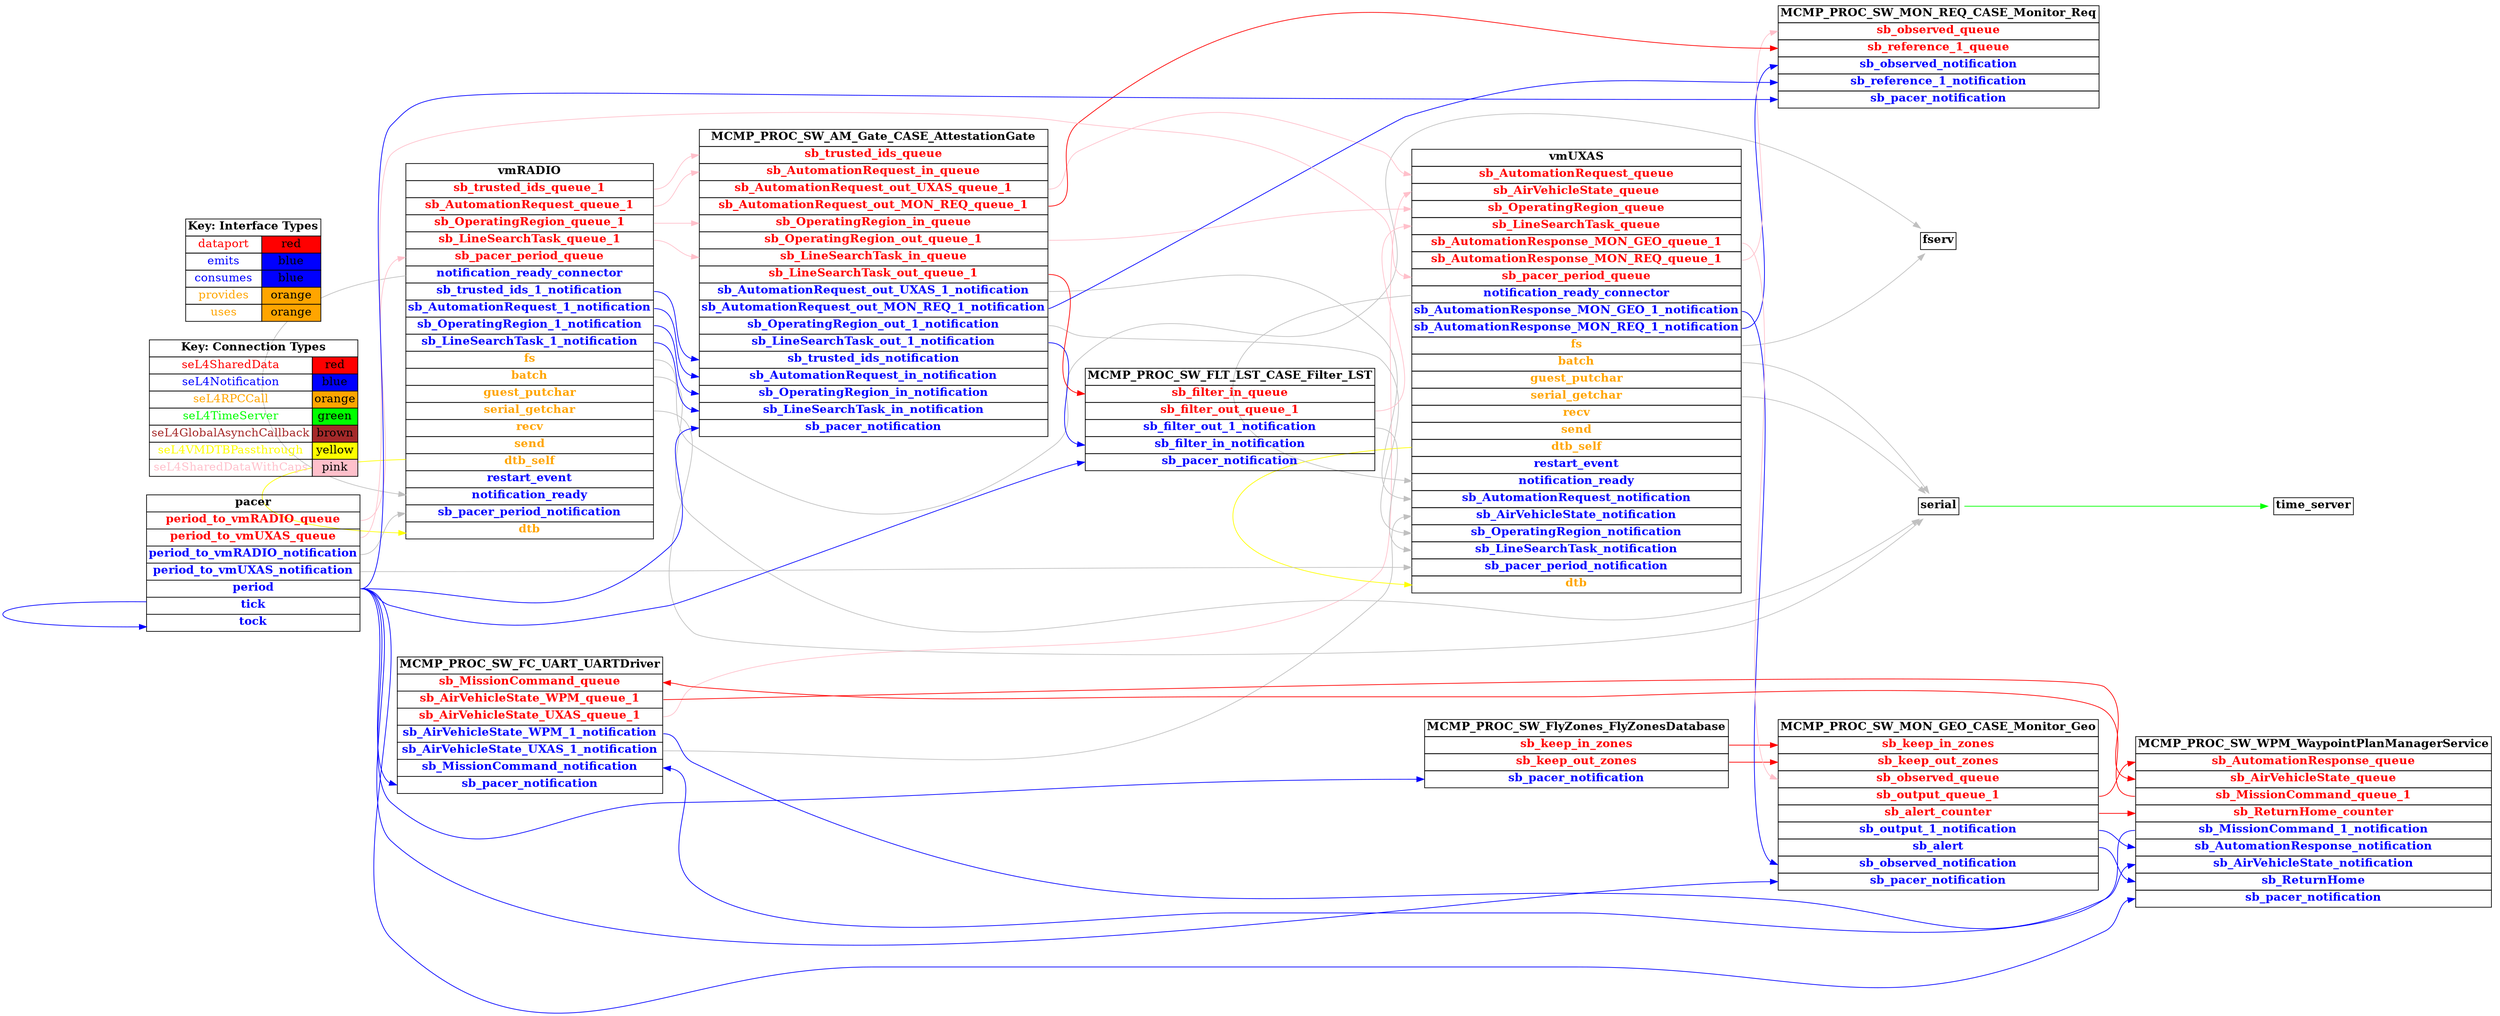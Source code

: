 digraph g {
graph [
  overlap = false,
  rankdir = "LR"
];
node [
  fontsize = "16",
  shape = "ellipse"
];
edge [
];

MCMP_PROC_SW_FC_UART_UARTDriver [
  label=<
    <TABLE BORDER="0" CELLBORDER="1" CELLSPACING="0">
      <TR><TD><B>MCMP_PROC_SW_FC_UART_UARTDriver</B></TD></TR>
      <TR><TD PORT="sb_MissionCommand_queue"><FONT COLOR="red"><B>sb_MissionCommand_queue</B></FONT></TD></TR>
      <TR><TD PORT="sb_AirVehicleState_WPM_queue_1"><FONT COLOR="red"><B>sb_AirVehicleState_WPM_queue_1</B></FONT></TD></TR>
      <TR><TD PORT="sb_AirVehicleState_UXAS_queue_1"><FONT COLOR="red"><B>sb_AirVehicleState_UXAS_queue_1</B></FONT></TD></TR>
      <TR><TD PORT="sb_AirVehicleState_WPM_1_notification"><FONT COLOR="blue"><B>sb_AirVehicleState_WPM_1_notification</B></FONT></TD></TR>
      <TR><TD PORT="sb_AirVehicleState_UXAS_1_notification"><FONT COLOR="blue"><B>sb_AirVehicleState_UXAS_1_notification</B></FONT></TD></TR>
      <TR><TD PORT="sb_MissionCommand_notification"><FONT COLOR="blue"><B>sb_MissionCommand_notification</B></FONT></TD></TR>
      <TR><TD PORT="sb_pacer_notification"><FONT COLOR="blue"><B>sb_pacer_notification</B></FONT></TD></TR>"
    </TABLE>
  >
  shape=plaintext
];

vmRADIO [
  label=<
    <TABLE BORDER="0" CELLBORDER="1" CELLSPACING="0">
      <TR><TD><B>vmRADIO</B></TD></TR>
      <TR><TD PORT="sb_trusted_ids_queue_1"><FONT COLOR="red"><B>sb_trusted_ids_queue_1</B></FONT></TD></TR>
      <TR><TD PORT="sb_AutomationRequest_queue_1"><FONT COLOR="red"><B>sb_AutomationRequest_queue_1</B></FONT></TD></TR>
      <TR><TD PORT="sb_OperatingRegion_queue_1"><FONT COLOR="red"><B>sb_OperatingRegion_queue_1</B></FONT></TD></TR>
      <TR><TD PORT="sb_LineSearchTask_queue_1"><FONT COLOR="red"><B>sb_LineSearchTask_queue_1</B></FONT></TD></TR>
      <TR><TD PORT="sb_pacer_period_queue"><FONT COLOR="red"><B>sb_pacer_period_queue</B></FONT></TD></TR>
      <TR><TD PORT="notification_ready_connector"><FONT COLOR="blue"><B>notification_ready_connector</B></FONT></TD></TR>
      <TR><TD PORT="sb_trusted_ids_1_notification"><FONT COLOR="blue"><B>sb_trusted_ids_1_notification</B></FONT></TD></TR>
      <TR><TD PORT="sb_AutomationRequest_1_notification"><FONT COLOR="blue"><B>sb_AutomationRequest_1_notification</B></FONT></TD></TR>
      <TR><TD PORT="sb_OperatingRegion_1_notification"><FONT COLOR="blue"><B>sb_OperatingRegion_1_notification</B></FONT></TD></TR>
      <TR><TD PORT="sb_LineSearchTask_1_notification"><FONT COLOR="blue"><B>sb_LineSearchTask_1_notification</B></FONT></TD></TR>
      <TR><TD PORT="fs"><FONT COLOR="orange"><B>fs</B></FONT></TD></TR>
      <TR><TD PORT="batch"><FONT COLOR="orange"><B>batch</B></FONT></TD></TR>
      <TR><TD PORT="guest_putchar"><FONT COLOR="orange"><B>guest_putchar</B></FONT></TD></TR>
      <TR><TD PORT="serial_getchar"><FONT COLOR="orange"><B>serial_getchar</B></FONT></TD></TR>
      <TR><TD PORT="recv"><FONT COLOR="orange"><B>recv</B></FONT></TD></TR>
      <TR><TD PORT="send"><FONT COLOR="orange"><B>send</B></FONT></TD></TR>
      <TR><TD PORT="dtb_self"><FONT COLOR="orange"><B>dtb_self</B></FONT></TD></TR>
      <TR><TD PORT="restart_event"><FONT COLOR="blue"><B>restart_event</B></FONT></TD></TR>
      <TR><TD PORT="notification_ready"><FONT COLOR="blue"><B>notification_ready</B></FONT></TD></TR>
      <TR><TD PORT="sb_pacer_period_notification"><FONT COLOR="blue"><B>sb_pacer_period_notification</B></FONT></TD></TR>
      <TR><TD PORT="dtb"><FONT COLOR="orange"><B>dtb</B></FONT></TD></TR>"
    </TABLE>
  >
  shape=plaintext
];

fserv [
  label=<
    <TABLE BORDER="0" CELLBORDER="1" CELLSPACING="0">
      <TR><TD><B>fserv</B></TD></TR>"
    </TABLE>
  >
  shape=plaintext
];

serial [
  label=<
    <TABLE BORDER="0" CELLBORDER="1" CELLSPACING="0">
      <TR><TD><B>serial</B></TD></TR>"
    </TABLE>
  >
  shape=plaintext
];

time_server [
  label=<
    <TABLE BORDER="0" CELLBORDER="1" CELLSPACING="0">
      <TR><TD><B>time_server</B></TD></TR>"
    </TABLE>
  >
  shape=plaintext
];

MCMP_PROC_SW_FlyZones_FlyZonesDatabase [
  label=<
    <TABLE BORDER="0" CELLBORDER="1" CELLSPACING="0">
      <TR><TD><B>MCMP_PROC_SW_FlyZones_FlyZonesDatabase</B></TD></TR>
      <TR><TD PORT="sb_keep_in_zones"><FONT COLOR="red"><B>sb_keep_in_zones</B></FONT></TD></TR>
      <TR><TD PORT="sb_keep_out_zones"><FONT COLOR="red"><B>sb_keep_out_zones</B></FONT></TD></TR>
      <TR><TD PORT="sb_pacer_notification"><FONT COLOR="blue"><B>sb_pacer_notification</B></FONT></TD></TR>"
    </TABLE>
  >
  shape=plaintext
];

vmUXAS [
  label=<
    <TABLE BORDER="0" CELLBORDER="1" CELLSPACING="0">
      <TR><TD><B>vmUXAS</B></TD></TR>
      <TR><TD PORT="sb_AutomationRequest_queue"><FONT COLOR="red"><B>sb_AutomationRequest_queue</B></FONT></TD></TR>
      <TR><TD PORT="sb_AirVehicleState_queue"><FONT COLOR="red"><B>sb_AirVehicleState_queue</B></FONT></TD></TR>
      <TR><TD PORT="sb_OperatingRegion_queue"><FONT COLOR="red"><B>sb_OperatingRegion_queue</B></FONT></TD></TR>
      <TR><TD PORT="sb_LineSearchTask_queue"><FONT COLOR="red"><B>sb_LineSearchTask_queue</B></FONT></TD></TR>
      <TR><TD PORT="sb_AutomationResponse_MON_GEO_queue_1"><FONT COLOR="red"><B>sb_AutomationResponse_MON_GEO_queue_1</B></FONT></TD></TR>
      <TR><TD PORT="sb_AutomationResponse_MON_REQ_queue_1"><FONT COLOR="red"><B>sb_AutomationResponse_MON_REQ_queue_1</B></FONT></TD></TR>
      <TR><TD PORT="sb_pacer_period_queue"><FONT COLOR="red"><B>sb_pacer_period_queue</B></FONT></TD></TR>
      <TR><TD PORT="notification_ready_connector"><FONT COLOR="blue"><B>notification_ready_connector</B></FONT></TD></TR>
      <TR><TD PORT="sb_AutomationResponse_MON_GEO_1_notification"><FONT COLOR="blue"><B>sb_AutomationResponse_MON_GEO_1_notification</B></FONT></TD></TR>
      <TR><TD PORT="sb_AutomationResponse_MON_REQ_1_notification"><FONT COLOR="blue"><B>sb_AutomationResponse_MON_REQ_1_notification</B></FONT></TD></TR>
      <TR><TD PORT="fs"><FONT COLOR="orange"><B>fs</B></FONT></TD></TR>
      <TR><TD PORT="batch"><FONT COLOR="orange"><B>batch</B></FONT></TD></TR>
      <TR><TD PORT="guest_putchar"><FONT COLOR="orange"><B>guest_putchar</B></FONT></TD></TR>
      <TR><TD PORT="serial_getchar"><FONT COLOR="orange"><B>serial_getchar</B></FONT></TD></TR>
      <TR><TD PORT="recv"><FONT COLOR="orange"><B>recv</B></FONT></TD></TR>
      <TR><TD PORT="send"><FONT COLOR="orange"><B>send</B></FONT></TD></TR>
      <TR><TD PORT="dtb_self"><FONT COLOR="orange"><B>dtb_self</B></FONT></TD></TR>
      <TR><TD PORT="restart_event"><FONT COLOR="blue"><B>restart_event</B></FONT></TD></TR>
      <TR><TD PORT="notification_ready"><FONT COLOR="blue"><B>notification_ready</B></FONT></TD></TR>
      <TR><TD PORT="sb_AutomationRequest_notification"><FONT COLOR="blue"><B>sb_AutomationRequest_notification</B></FONT></TD></TR>
      <TR><TD PORT="sb_AirVehicleState_notification"><FONT COLOR="blue"><B>sb_AirVehicleState_notification</B></FONT></TD></TR>
      <TR><TD PORT="sb_OperatingRegion_notification"><FONT COLOR="blue"><B>sb_OperatingRegion_notification</B></FONT></TD></TR>
      <TR><TD PORT="sb_LineSearchTask_notification"><FONT COLOR="blue"><B>sb_LineSearchTask_notification</B></FONT></TD></TR>
      <TR><TD PORT="sb_pacer_period_notification"><FONT COLOR="blue"><B>sb_pacer_period_notification</B></FONT></TD></TR>
      <TR><TD PORT="dtb"><FONT COLOR="orange"><B>dtb</B></FONT></TD></TR>"
    </TABLE>
  >
  shape=plaintext
];

MCMP_PROC_SW_WPM_WaypointPlanManagerService [
  label=<
    <TABLE BORDER="0" CELLBORDER="1" CELLSPACING="0">
      <TR><TD><B>MCMP_PROC_SW_WPM_WaypointPlanManagerService</B></TD></TR>
      <TR><TD PORT="sb_AutomationResponse_queue"><FONT COLOR="red"><B>sb_AutomationResponse_queue</B></FONT></TD></TR>
      <TR><TD PORT="sb_AirVehicleState_queue"><FONT COLOR="red"><B>sb_AirVehicleState_queue</B></FONT></TD></TR>
      <TR><TD PORT="sb_MissionCommand_queue_1"><FONT COLOR="red"><B>sb_MissionCommand_queue_1</B></FONT></TD></TR>
      <TR><TD PORT="sb_ReturnHome_counter"><FONT COLOR="red"><B>sb_ReturnHome_counter</B></FONT></TD></TR>
      <TR><TD PORT="sb_MissionCommand_1_notification"><FONT COLOR="blue"><B>sb_MissionCommand_1_notification</B></FONT></TD></TR>
      <TR><TD PORT="sb_AutomationResponse_notification"><FONT COLOR="blue"><B>sb_AutomationResponse_notification</B></FONT></TD></TR>
      <TR><TD PORT="sb_AirVehicleState_notification"><FONT COLOR="blue"><B>sb_AirVehicleState_notification</B></FONT></TD></TR>
      <TR><TD PORT="sb_ReturnHome"><FONT COLOR="blue"><B>sb_ReturnHome</B></FONT></TD></TR>
      <TR><TD PORT="sb_pacer_notification"><FONT COLOR="blue"><B>sb_pacer_notification</B></FONT></TD></TR>"
    </TABLE>
  >
  shape=plaintext
];

MCMP_PROC_SW_AM_Gate_CASE_AttestationGate [
  label=<
    <TABLE BORDER="0" CELLBORDER="1" CELLSPACING="0">
      <TR><TD><B>MCMP_PROC_SW_AM_Gate_CASE_AttestationGate</B></TD></TR>
      <TR><TD PORT="sb_trusted_ids_queue"><FONT COLOR="red"><B>sb_trusted_ids_queue</B></FONT></TD></TR>
      <TR><TD PORT="sb_AutomationRequest_in_queue"><FONT COLOR="red"><B>sb_AutomationRequest_in_queue</B></FONT></TD></TR>
      <TR><TD PORT="sb_AutomationRequest_out_UXAS_queue_1"><FONT COLOR="red"><B>sb_AutomationRequest_out_UXAS_queue_1</B></FONT></TD></TR>
      <TR><TD PORT="sb_AutomationRequest_out_MON_REQ_queue_1"><FONT COLOR="red"><B>sb_AutomationRequest_out_MON_REQ_queue_1</B></FONT></TD></TR>
      <TR><TD PORT="sb_OperatingRegion_in_queue"><FONT COLOR="red"><B>sb_OperatingRegion_in_queue</B></FONT></TD></TR>
      <TR><TD PORT="sb_OperatingRegion_out_queue_1"><FONT COLOR="red"><B>sb_OperatingRegion_out_queue_1</B></FONT></TD></TR>
      <TR><TD PORT="sb_LineSearchTask_in_queue"><FONT COLOR="red"><B>sb_LineSearchTask_in_queue</B></FONT></TD></TR>
      <TR><TD PORT="sb_LineSearchTask_out_queue_1"><FONT COLOR="red"><B>sb_LineSearchTask_out_queue_1</B></FONT></TD></TR>
      <TR><TD PORT="sb_AutomationRequest_out_UXAS_1_notification"><FONT COLOR="blue"><B>sb_AutomationRequest_out_UXAS_1_notification</B></FONT></TD></TR>
      <TR><TD PORT="sb_AutomationRequest_out_MON_REQ_1_notification"><FONT COLOR="blue"><B>sb_AutomationRequest_out_MON_REQ_1_notification</B></FONT></TD></TR>
      <TR><TD PORT="sb_OperatingRegion_out_1_notification"><FONT COLOR="blue"><B>sb_OperatingRegion_out_1_notification</B></FONT></TD></TR>
      <TR><TD PORT="sb_LineSearchTask_out_1_notification"><FONT COLOR="blue"><B>sb_LineSearchTask_out_1_notification</B></FONT></TD></TR>
      <TR><TD PORT="sb_trusted_ids_notification"><FONT COLOR="blue"><B>sb_trusted_ids_notification</B></FONT></TD></TR>
      <TR><TD PORT="sb_AutomationRequest_in_notification"><FONT COLOR="blue"><B>sb_AutomationRequest_in_notification</B></FONT></TD></TR>
      <TR><TD PORT="sb_OperatingRegion_in_notification"><FONT COLOR="blue"><B>sb_OperatingRegion_in_notification</B></FONT></TD></TR>
      <TR><TD PORT="sb_LineSearchTask_in_notification"><FONT COLOR="blue"><B>sb_LineSearchTask_in_notification</B></FONT></TD></TR>
      <TR><TD PORT="sb_pacer_notification"><FONT COLOR="blue"><B>sb_pacer_notification</B></FONT></TD></TR>"
    </TABLE>
  >
  shape=plaintext
];

MCMP_PROC_SW_FLT_LST_CASE_Filter_LST [
  label=<
    <TABLE BORDER="0" CELLBORDER="1" CELLSPACING="0">
      <TR><TD><B>MCMP_PROC_SW_FLT_LST_CASE_Filter_LST</B></TD></TR>
      <TR><TD PORT="sb_filter_in_queue"><FONT COLOR="red"><B>sb_filter_in_queue</B></FONT></TD></TR>
      <TR><TD PORT="sb_filter_out_queue_1"><FONT COLOR="red"><B>sb_filter_out_queue_1</B></FONT></TD></TR>
      <TR><TD PORT="sb_filter_out_1_notification"><FONT COLOR="blue"><B>sb_filter_out_1_notification</B></FONT></TD></TR>
      <TR><TD PORT="sb_filter_in_notification"><FONT COLOR="blue"><B>sb_filter_in_notification</B></FONT></TD></TR>
      <TR><TD PORT="sb_pacer_notification"><FONT COLOR="blue"><B>sb_pacer_notification</B></FONT></TD></TR>"
    </TABLE>
  >
  shape=plaintext
];

MCMP_PROC_SW_MON_REQ_CASE_Monitor_Req [
  label=<
    <TABLE BORDER="0" CELLBORDER="1" CELLSPACING="0">
      <TR><TD><B>MCMP_PROC_SW_MON_REQ_CASE_Monitor_Req</B></TD></TR>
      <TR><TD PORT="sb_observed_queue"><FONT COLOR="red"><B>sb_observed_queue</B></FONT></TD></TR>
      <TR><TD PORT="sb_reference_1_queue"><FONT COLOR="red"><B>sb_reference_1_queue</B></FONT></TD></TR>
      <TR><TD PORT="sb_observed_notification"><FONT COLOR="blue"><B>sb_observed_notification</B></FONT></TD></TR>
      <TR><TD PORT="sb_reference_1_notification"><FONT COLOR="blue"><B>sb_reference_1_notification</B></FONT></TD></TR>
      <TR><TD PORT="sb_pacer_notification"><FONT COLOR="blue"><B>sb_pacer_notification</B></FONT></TD></TR>"
    </TABLE>
  >
  shape=plaintext
];

MCMP_PROC_SW_MON_GEO_CASE_Monitor_Geo [
  label=<
    <TABLE BORDER="0" CELLBORDER="1" CELLSPACING="0">
      <TR><TD><B>MCMP_PROC_SW_MON_GEO_CASE_Monitor_Geo</B></TD></TR>
      <TR><TD PORT="sb_keep_in_zones"><FONT COLOR="red"><B>sb_keep_in_zones</B></FONT></TD></TR>
      <TR><TD PORT="sb_keep_out_zones"><FONT COLOR="red"><B>sb_keep_out_zones</B></FONT></TD></TR>
      <TR><TD PORT="sb_observed_queue"><FONT COLOR="red"><B>sb_observed_queue</B></FONT></TD></TR>
      <TR><TD PORT="sb_output_queue_1"><FONT COLOR="red"><B>sb_output_queue_1</B></FONT></TD></TR>
      <TR><TD PORT="sb_alert_counter"><FONT COLOR="red"><B>sb_alert_counter</B></FONT></TD></TR>
      <TR><TD PORT="sb_output_1_notification"><FONT COLOR="blue"><B>sb_output_1_notification</B></FONT></TD></TR>
      <TR><TD PORT="sb_alert"><FONT COLOR="blue"><B>sb_alert</B></FONT></TD></TR>
      <TR><TD PORT="sb_observed_notification"><FONT COLOR="blue"><B>sb_observed_notification</B></FONT></TD></TR>
      <TR><TD PORT="sb_pacer_notification"><FONT COLOR="blue"><B>sb_pacer_notification</B></FONT></TD></TR>"
    </TABLE>
  >
  shape=plaintext
];

pacer [
  label=<
    <TABLE BORDER="0" CELLBORDER="1" CELLSPACING="0">
      <TR><TD><B>pacer</B></TD></TR>
      <TR><TD PORT="period_to_vmRADIO_queue"><FONT COLOR="red"><B>period_to_vmRADIO_queue</B></FONT></TD></TR>
      <TR><TD PORT="period_to_vmUXAS_queue"><FONT COLOR="red"><B>period_to_vmUXAS_queue</B></FONT></TD></TR>
      <TR><TD PORT="period_to_vmRADIO_notification"><FONT COLOR="blue"><B>period_to_vmRADIO_notification</B></FONT></TD></TR>
      <TR><TD PORT="period_to_vmUXAS_notification"><FONT COLOR="blue"><B>period_to_vmUXAS_notification</B></FONT></TD></TR>
      <TR><TD PORT="period"><FONT COLOR="blue"><B>period</B></FONT></TD></TR>
      <TR><TD PORT="tick"><FONT COLOR="blue"><B>tick</B></FONT></TD></TR>
      <TR><TD PORT="tock"><FONT COLOR="blue"><B>tock</B></FONT></TD></TR>"
    </TABLE>
  >
  shape=plaintext
];

connectiontypekey [
  label=<
   <TABLE BORDER="0" CELLBORDER="1" CELLSPACING="0">
     <TR><TD COLSPAN="2"><B>Key: Connection Types</B></TD></TR>
     <TR><TD><FONT COLOR="red">seL4SharedData</FONT></TD><TD BGCOLOR="red">red</TD></TR>
     <TR><TD><FONT COLOR="blue">seL4Notification</FONT></TD><TD BGCOLOR="blue">blue</TD></TR>
     <TR><TD><FONT COLOR="orange">seL4RPCCall</FONT></TD><TD BGCOLOR="orange">orange</TD></TR>
     <TR><TD><FONT COLOR="green">seL4TimeServer</FONT></TD><TD BGCOLOR="green">green</TD></TR>
     <TR><TD><FONT COLOR="brown">seL4GlobalAsynchCallback</FONT></TD><TD BGCOLOR="brown">brown</TD></TR>
     <TR><TD><FONT COLOR="yellow">seL4VMDTBPassthrough</FONT></TD><TD BGCOLOR="yellow">yellow</TD></TR>
     <TR><TD><FONT COLOR="pink">seL4SharedDataWithCaps</FONT></TD><TD BGCOLOR="pink">pink</TD></TR>
   </TABLE>
  >
  shape=plaintext
];

interfacetypekey [
  label=<
   <TABLE BORDER="0" CELLBORDER="1" CELLSPACING="0">
     <TR><TD COLSPAN="2"><B>Key: Interface Types</B></TD></TR>
     <TR><TD><FONT COLOR="red">dataport</FONT></TD><TD BGCOLOR="red">red</TD></TR>
     <TR><TD><FONT COLOR="blue">emits</FONT></TD><TD BGCOLOR="blue">blue</TD></TR>
     <TR><TD><FONT COLOR="blue">consumes</FONT></TD><TD BGCOLOR="blue">blue</TD></TR>
     <TR><TD><FONT COLOR="orange">provides</FONT></TD><TD BGCOLOR="orange">orange</TD></TR>
     <TR><TD><FONT COLOR="orange">uses</FONT></TD><TD BGCOLOR="orange">orange</TD></TR>
   </TABLE>
  >
  shape=plaintext
];

"vmRADIO":dtb_self -> "vmRADIO":dtb [
  color="yellow"
  //label = "seL4VMDTBPassthrough"
  id = conn1

];

"vmRADIO":fs -> "fserv":fs_ctrl [
  color="grey"
  //label = "seL4RPCDataport"
  id = fsvmRADIO

];

"vmRADIO":notification_ready_connector -> "vmRADIO":notification_ready [
  color="grey"
  //label = "seL4GlobalAsynch"
  id = notify_ready_vmRADIO

];

"serial":timeout -> "time_server":the_timer [
  color="green"
  //label = "seL4TimeServer"
  id = serialserver_timer

];

"vmRADIO":batch -> "serial":processed_batch [
  color="grey"
  //label = "seL4SerialServer"
  id = serial_vmRADIO

];

"vmRADIO":serial_getchar -> "serial":getchar [
  color="grey"
  //label = "seL4SerialServer"
  id = serial_input_vmRADIO

];

"vmUXAS":dtb_self -> "vmUXAS":dtb [
  color="yellow"
  //label = "seL4VMDTBPassthrough"
  id = conn2

];

"vmUXAS":fs -> "fserv":fs_ctrl [
  color="grey"
  //label = "seL4RPCDataport"
  id = fsvmUXAS

];

"vmUXAS":notification_ready_connector -> "vmUXAS":notification_ready [
  color="grey"
  //label = "seL4GlobalAsynch"
  id = notify_ready_vmUXAS

];

"vmUXAS":batch -> "serial":processed_batch [
  color="grey"
  //label = "seL4SerialServer"
  id = serial_vmUXAS

];

"vmUXAS":serial_getchar -> "serial":getchar [
  color="grey"
  //label = "seL4SerialServer"
  id = serial_input_vmUXAS

];

"MCMP_PROC_SW_FC_UART_UARTDriver":sb_AirVehicleState_WPM_1_notification -> "MCMP_PROC_SW_WPM_WaypointPlanManagerService":sb_AirVehicleState_notification [
  color="blue"
  //label = "seL4Notification"
  id = conn3

];

"MCMP_PROC_SW_FC_UART_UARTDriver":sb_AirVehicleState_WPM_queue_1 -> "MCMP_PROC_SW_WPM_WaypointPlanManagerService":sb_AirVehicleState_queue [
  color="red"
  //label = "seL4SharedData"
  id = conn4

];

"MCMP_PROC_SW_FC_UART_UARTDriver":sb_AirVehicleState_UXAS_1_notification -> "vmUXAS":sb_AirVehicleState_notification [
  color="grey"
  //label = "seL4GlobalAsynch"
  id = conn5

];

"MCMP_PROC_SW_FC_UART_UARTDriver":sb_AirVehicleState_UXAS_queue_1 -> "vmUXAS":sb_AirVehicleState_queue [
  color="pink"
  //label = "seL4SharedDataWithCaps"
  id = conn6

];

"vmRADIO":sb_trusted_ids_1_notification -> "MCMP_PROC_SW_AM_Gate_CASE_AttestationGate":sb_trusted_ids_notification [
  color="blue"
  //label = "seL4Notification"
  id = conn7

];

"vmRADIO":sb_trusted_ids_queue_1 -> "MCMP_PROC_SW_AM_Gate_CASE_AttestationGate":sb_trusted_ids_queue [
  color="pink"
  //label = "seL4SharedDataWithCaps"
  id = conn8

];

"vmRADIO":sb_AutomationRequest_1_notification -> "MCMP_PROC_SW_AM_Gate_CASE_AttestationGate":sb_AutomationRequest_in_notification [
  color="blue"
  //label = "seL4Notification"
  id = conn9

];

"vmRADIO":sb_AutomationRequest_queue_1 -> "MCMP_PROC_SW_AM_Gate_CASE_AttestationGate":sb_AutomationRequest_in_queue [
  color="pink"
  //label = "seL4SharedDataWithCaps"
  id = conn10

];

"vmRADIO":sb_OperatingRegion_1_notification -> "MCMP_PROC_SW_AM_Gate_CASE_AttestationGate":sb_OperatingRegion_in_notification [
  color="blue"
  //label = "seL4Notification"
  id = conn11

];

"vmRADIO":sb_OperatingRegion_queue_1 -> "MCMP_PROC_SW_AM_Gate_CASE_AttestationGate":sb_OperatingRegion_in_queue [
  color="pink"
  //label = "seL4SharedDataWithCaps"
  id = conn12

];

"vmRADIO":sb_LineSearchTask_1_notification -> "MCMP_PROC_SW_AM_Gate_CASE_AttestationGate":sb_LineSearchTask_in_notification [
  color="blue"
  //label = "seL4Notification"
  id = conn13

];

"vmRADIO":sb_LineSearchTask_queue_1 -> "MCMP_PROC_SW_AM_Gate_CASE_AttestationGate":sb_LineSearchTask_in_queue [
  color="pink"
  //label = "seL4SharedDataWithCaps"
  id = conn14

];

"MCMP_PROC_SW_FlyZones_FlyZonesDatabase":sb_keep_in_zones -> "MCMP_PROC_SW_MON_GEO_CASE_Monitor_Geo":sb_keep_in_zones [
  color="red"
  //label = "seL4SharedData"
  id = conn15

];

"MCMP_PROC_SW_FlyZones_FlyZonesDatabase":sb_keep_out_zones -> "MCMP_PROC_SW_MON_GEO_CASE_Monitor_Geo":sb_keep_out_zones [
  color="red"
  //label = "seL4SharedData"
  id = conn16

];

"vmUXAS":sb_AutomationResponse_MON_GEO_1_notification -> "MCMP_PROC_SW_MON_GEO_CASE_Monitor_Geo":sb_observed_notification [
  color="blue"
  //label = "seL4Notification"
  id = conn17

];

"vmUXAS":sb_AutomationResponse_MON_GEO_queue_1 -> "MCMP_PROC_SW_MON_GEO_CASE_Monitor_Geo":sb_observed_queue [
  color="pink"
  //label = "seL4SharedDataWithCaps"
  id = conn18

];

"vmUXAS":sb_AutomationResponse_MON_REQ_1_notification -> "MCMP_PROC_SW_MON_REQ_CASE_Monitor_Req":sb_observed_notification [
  color="blue"
  //label = "seL4Notification"
  id = conn19

];

"vmUXAS":sb_AutomationResponse_MON_REQ_queue_1 -> "MCMP_PROC_SW_MON_REQ_CASE_Monitor_Req":sb_observed_queue [
  color="pink"
  //label = "seL4SharedDataWithCaps"
  id = conn20

];

"MCMP_PROC_SW_WPM_WaypointPlanManagerService":sb_MissionCommand_1_notification -> "MCMP_PROC_SW_FC_UART_UARTDriver":sb_MissionCommand_notification [
  color="blue"
  //label = "seL4Notification"
  id = conn21

];

"MCMP_PROC_SW_WPM_WaypointPlanManagerService":sb_MissionCommand_queue_1 -> "MCMP_PROC_SW_FC_UART_UARTDriver":sb_MissionCommand_queue [
  color="red"
  //label = "seL4SharedData"
  id = conn22

];

"MCMP_PROC_SW_AM_Gate_CASE_AttestationGate":sb_AutomationRequest_out_UXAS_1_notification -> "vmUXAS":sb_AutomationRequest_notification [
  color="grey"
  //label = "seL4GlobalAsynch"
  id = conn23

];

"MCMP_PROC_SW_AM_Gate_CASE_AttestationGate":sb_AutomationRequest_out_UXAS_queue_1 -> "vmUXAS":sb_AutomationRequest_queue [
  color="pink"
  //label = "seL4SharedDataWithCaps"
  id = conn24

];

"MCMP_PROC_SW_AM_Gate_CASE_AttestationGate":sb_AutomationRequest_out_MON_REQ_1_notification -> "MCMP_PROC_SW_MON_REQ_CASE_Monitor_Req":sb_reference_1_notification [
  color="blue"
  //label = "seL4Notification"
  id = conn25

];

"MCMP_PROC_SW_AM_Gate_CASE_AttestationGate":sb_AutomationRequest_out_MON_REQ_queue_1 -> "MCMP_PROC_SW_MON_REQ_CASE_Monitor_Req":sb_reference_1_queue [
  color="red"
  //label = "seL4SharedData"
  id = conn26

];

"MCMP_PROC_SW_AM_Gate_CASE_AttestationGate":sb_OperatingRegion_out_1_notification -> "vmUXAS":sb_OperatingRegion_notification [
  color="grey"
  //label = "seL4GlobalAsynch"
  id = conn27

];

"MCMP_PROC_SW_AM_Gate_CASE_AttestationGate":sb_OperatingRegion_out_queue_1 -> "vmUXAS":sb_OperatingRegion_queue [
  color="pink"
  //label = "seL4SharedDataWithCaps"
  id = conn28

];

"MCMP_PROC_SW_AM_Gate_CASE_AttestationGate":sb_LineSearchTask_out_1_notification -> "MCMP_PROC_SW_FLT_LST_CASE_Filter_LST":sb_filter_in_notification [
  color="blue"
  //label = "seL4Notification"
  id = conn29

];

"MCMP_PROC_SW_AM_Gate_CASE_AttestationGate":sb_LineSearchTask_out_queue_1 -> "MCMP_PROC_SW_FLT_LST_CASE_Filter_LST":sb_filter_in_queue [
  color="red"
  //label = "seL4SharedData"
  id = conn30

];

"MCMP_PROC_SW_FLT_LST_CASE_Filter_LST":sb_filter_out_1_notification -> "vmUXAS":sb_LineSearchTask_notification [
  color="grey"
  //label = "seL4GlobalAsynch"
  id = conn31

];

"MCMP_PROC_SW_FLT_LST_CASE_Filter_LST":sb_filter_out_queue_1 -> "vmUXAS":sb_LineSearchTask_queue [
  color="pink"
  //label = "seL4SharedDataWithCaps"
  id = conn32

];

"MCMP_PROC_SW_MON_GEO_CASE_Monitor_Geo":sb_output_1_notification -> "MCMP_PROC_SW_WPM_WaypointPlanManagerService":sb_AutomationResponse_notification [
  color="blue"
  //label = "seL4Notification"
  id = conn33

];

"MCMP_PROC_SW_MON_GEO_CASE_Monitor_Geo":sb_output_queue_1 -> "MCMP_PROC_SW_WPM_WaypointPlanManagerService":sb_AutomationResponse_queue [
  color="red"
  //label = "seL4SharedData"
  id = conn34

];

"MCMP_PROC_SW_MON_GEO_CASE_Monitor_Geo":sb_alert -> "MCMP_PROC_SW_WPM_WaypointPlanManagerService":sb_ReturnHome [
  color="blue"
  //label = "seL4Notification"
  id = conn35

];

"MCMP_PROC_SW_MON_GEO_CASE_Monitor_Geo":sb_alert_counter -> "MCMP_PROC_SW_WPM_WaypointPlanManagerService":sb_ReturnHome_counter [
  color="red"
  //label = "seL4SharedData"
  id = conn36

];

"pacer":tick -> "pacer":tock [
  color="blue"
  //label = "seL4Notification"
  id = conn37

];

"pacer":period -> "MCMP_PROC_SW_FC_UART_UARTDriver":sb_pacer_notification [
  color="blue"
  //label = "seL4Notification"
  id = conn38

];

"pacer":period_to_vmRADIO_notification -> "vmRADIO":sb_pacer_period_notification [
  color="grey"
  //label = "seL4GlobalAsynch"
  id = conn39

];

"pacer":period_to_vmRADIO_queue -> "vmRADIO":sb_pacer_period_queue [
  color="pink"
  //label = "seL4SharedDataWithCaps"
  id = conn40

];

"pacer":period -> "MCMP_PROC_SW_FlyZones_FlyZonesDatabase":sb_pacer_notification [
  color="blue"
  //label = "seL4Notification"
  id = conn41

];

"pacer":period_to_vmUXAS_notification -> "vmUXAS":sb_pacer_period_notification [
  color="grey"
  //label = "seL4GlobalAsynch"
  id = conn42

];

"pacer":period_to_vmUXAS_queue -> "vmUXAS":sb_pacer_period_queue [
  color="pink"
  //label = "seL4SharedDataWithCaps"
  id = conn43

];

"pacer":period -> "MCMP_PROC_SW_WPM_WaypointPlanManagerService":sb_pacer_notification [
  color="blue"
  //label = "seL4Notification"
  id = conn44

];

"pacer":period -> "MCMP_PROC_SW_AM_Gate_CASE_AttestationGate":sb_pacer_notification [
  color="blue"
  //label = "seL4Notification"
  id = conn45

];

"pacer":period -> "MCMP_PROC_SW_FLT_LST_CASE_Filter_LST":sb_pacer_notification [
  color="blue"
  //label = "seL4Notification"
  id = conn46

];

"pacer":period -> "MCMP_PROC_SW_MON_REQ_CASE_Monitor_Req":sb_pacer_notification [
  color="blue"
  //label = "seL4Notification"
  id = conn47

];

"pacer":period -> "MCMP_PROC_SW_MON_GEO_CASE_Monitor_Geo":sb_pacer_notification [
  color="blue"
  //label = "seL4Notification"
  id = conn48

];

}